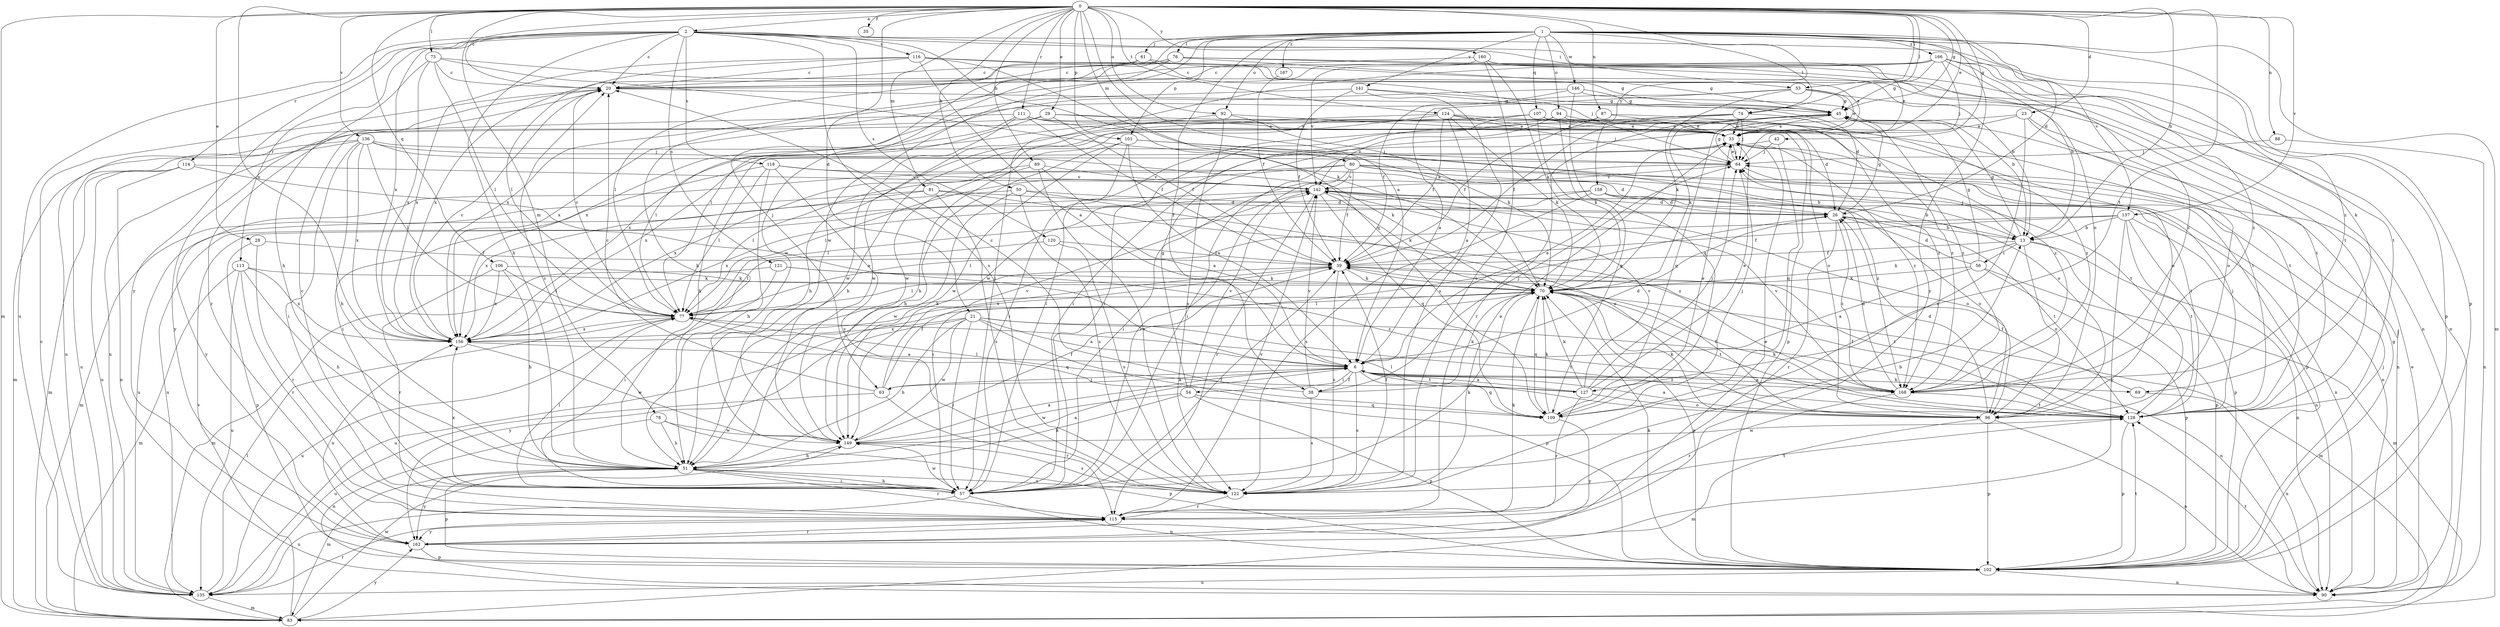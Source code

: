 strict digraph  {
0;
1;
2;
6;
13;
20;
21;
23;
26;
28;
29;
33;
35;
38;
39;
42;
45;
50;
51;
53;
54;
56;
57;
61;
63;
64;
69;
70;
73;
74;
76;
77;
78;
80;
81;
83;
87;
88;
89;
90;
92;
94;
96;
101;
102;
106;
107;
109;
111;
113;
114;
115;
116;
118;
120;
121;
122;
124;
127;
128;
135;
136;
137;
141;
142;
146;
149;
156;
158;
160;
162;
166;
167;
168;
0 -> 2  [label=a];
0 -> 6  [label=a];
0 -> 13  [label=b];
0 -> 20  [label=c];
0 -> 21  [label=d];
0 -> 23  [label=d];
0 -> 28  [label=e];
0 -> 29  [label=e];
0 -> 33  [label=e];
0 -> 35  [label=f];
0 -> 42  [label=g];
0 -> 45  [label=g];
0 -> 50  [label=h];
0 -> 53  [label=i];
0 -> 73  [label=l];
0 -> 74  [label=l];
0 -> 78  [label=m];
0 -> 80  [label=m];
0 -> 81  [label=m];
0 -> 83  [label=m];
0 -> 87  [label=n];
0 -> 88  [label=n];
0 -> 89  [label=n];
0 -> 92  [label=o];
0 -> 101  [label=p];
0 -> 106  [label=q];
0 -> 111  [label=r];
0 -> 124  [label=t];
0 -> 127  [label=t];
0 -> 136  [label=v];
0 -> 137  [label=v];
0 -> 156  [label=x];
0 -> 158  [label=y];
0 -> 160  [label=y];
1 -> 26  [label=d];
1 -> 38  [label=f];
1 -> 61  [label=j];
1 -> 63  [label=j];
1 -> 74  [label=l];
1 -> 76  [label=l];
1 -> 83  [label=m];
1 -> 92  [label=o];
1 -> 94  [label=o];
1 -> 101  [label=p];
1 -> 102  [label=p];
1 -> 107  [label=q];
1 -> 137  [label=v];
1 -> 141  [label=v];
1 -> 146  [label=w];
1 -> 149  [label=w];
1 -> 162  [label=y];
1 -> 166  [label=z];
1 -> 167  [label=z];
1 -> 168  [label=z];
2 -> 20  [label=c];
2 -> 51  [label=h];
2 -> 53  [label=i];
2 -> 69  [label=k];
2 -> 96  [label=o];
2 -> 109  [label=q];
2 -> 113  [label=r];
2 -> 114  [label=r];
2 -> 116  [label=s];
2 -> 118  [label=s];
2 -> 120  [label=s];
2 -> 121  [label=s];
2 -> 122  [label=s];
2 -> 135  [label=u];
2 -> 156  [label=x];
2 -> 162  [label=y];
6 -> 26  [label=d];
6 -> 33  [label=e];
6 -> 38  [label=f];
6 -> 54  [label=i];
6 -> 63  [label=j];
6 -> 69  [label=k];
6 -> 109  [label=q];
6 -> 122  [label=s];
6 -> 127  [label=t];
6 -> 168  [label=z];
13 -> 39  [label=f];
13 -> 45  [label=g];
13 -> 56  [label=i];
13 -> 64  [label=j];
13 -> 70  [label=k];
13 -> 90  [label=n];
13 -> 96  [label=o];
13 -> 102  [label=p];
20 -> 45  [label=g];
20 -> 115  [label=r];
21 -> 6  [label=a];
21 -> 51  [label=h];
21 -> 57  [label=i];
21 -> 90  [label=n];
21 -> 102  [label=p];
21 -> 128  [label=t];
21 -> 149  [label=w];
21 -> 156  [label=x];
21 -> 162  [label=y];
23 -> 33  [label=e];
23 -> 96  [label=o];
23 -> 122  [label=s];
23 -> 128  [label=t];
23 -> 149  [label=w];
26 -> 13  [label=b];
26 -> 45  [label=g];
26 -> 57  [label=i];
26 -> 115  [label=r];
26 -> 128  [label=t];
26 -> 168  [label=z];
28 -> 39  [label=f];
28 -> 102  [label=p];
28 -> 115  [label=r];
29 -> 33  [label=e];
29 -> 39  [label=f];
29 -> 51  [label=h];
29 -> 96  [label=o];
29 -> 162  [label=y];
33 -> 64  [label=j];
33 -> 90  [label=n];
33 -> 156  [label=x];
33 -> 168  [label=z];
38 -> 20  [label=c];
38 -> 64  [label=j];
38 -> 70  [label=k];
38 -> 122  [label=s];
38 -> 142  [label=v];
39 -> 70  [label=k];
39 -> 77  [label=l];
39 -> 122  [label=s];
39 -> 128  [label=t];
39 -> 156  [label=x];
42 -> 57  [label=i];
42 -> 64  [label=j];
42 -> 109  [label=q];
45 -> 33  [label=e];
45 -> 70  [label=k];
45 -> 109  [label=q];
45 -> 115  [label=r];
45 -> 168  [label=z];
50 -> 26  [label=d];
50 -> 96  [label=o];
50 -> 122  [label=s];
50 -> 135  [label=u];
50 -> 149  [label=w];
51 -> 6  [label=a];
51 -> 20  [label=c];
51 -> 57  [label=i];
51 -> 83  [label=m];
51 -> 102  [label=p];
51 -> 115  [label=r];
51 -> 122  [label=s];
51 -> 162  [label=y];
53 -> 6  [label=a];
53 -> 33  [label=e];
53 -> 39  [label=f];
53 -> 45  [label=g];
53 -> 70  [label=k];
53 -> 128  [label=t];
54 -> 45  [label=g];
54 -> 51  [label=h];
54 -> 102  [label=p];
54 -> 109  [label=q];
54 -> 142  [label=v];
54 -> 149  [label=w];
56 -> 6  [label=a];
56 -> 26  [label=d];
56 -> 45  [label=g];
56 -> 70  [label=k];
56 -> 83  [label=m];
56 -> 102  [label=p];
57 -> 13  [label=b];
57 -> 20  [label=c];
57 -> 39  [label=f];
57 -> 51  [label=h];
57 -> 70  [label=k];
57 -> 77  [label=l];
57 -> 102  [label=p];
57 -> 135  [label=u];
57 -> 149  [label=w];
57 -> 156  [label=x];
61 -> 20  [label=c];
61 -> 64  [label=j];
61 -> 77  [label=l];
61 -> 90  [label=n];
63 -> 6  [label=a];
63 -> 20  [label=c];
63 -> 39  [label=f];
63 -> 115  [label=r];
63 -> 135  [label=u];
63 -> 142  [label=v];
64 -> 33  [label=e];
64 -> 45  [label=g];
64 -> 57  [label=i];
64 -> 102  [label=p];
64 -> 142  [label=v];
69 -> 39  [label=f];
69 -> 90  [label=n];
70 -> 77  [label=l];
70 -> 83  [label=m];
70 -> 102  [label=p];
70 -> 109  [label=q];
70 -> 128  [label=t];
70 -> 135  [label=u];
73 -> 20  [label=c];
73 -> 45  [label=g];
73 -> 51  [label=h];
73 -> 70  [label=k];
73 -> 77  [label=l];
73 -> 156  [label=x];
74 -> 33  [label=e];
74 -> 39  [label=f];
74 -> 51  [label=h];
74 -> 57  [label=i];
74 -> 64  [label=j];
74 -> 168  [label=z];
76 -> 13  [label=b];
76 -> 20  [label=c];
76 -> 45  [label=g];
76 -> 51  [label=h];
76 -> 90  [label=n];
76 -> 149  [label=w];
76 -> 156  [label=x];
77 -> 20  [label=c];
77 -> 70  [label=k];
77 -> 109  [label=q];
77 -> 135  [label=u];
77 -> 156  [label=x];
78 -> 51  [label=h];
78 -> 90  [label=n];
78 -> 102  [label=p];
78 -> 149  [label=w];
80 -> 13  [label=b];
80 -> 39  [label=f];
80 -> 57  [label=i];
80 -> 77  [label=l];
80 -> 90  [label=n];
80 -> 128  [label=t];
80 -> 142  [label=v];
80 -> 162  [label=y];
80 -> 168  [label=z];
81 -> 26  [label=d];
81 -> 83  [label=m];
81 -> 122  [label=s];
81 -> 156  [label=x];
81 -> 168  [label=z];
83 -> 142  [label=v];
83 -> 149  [label=w];
83 -> 162  [label=y];
87 -> 33  [label=e];
87 -> 39  [label=f];
87 -> 57  [label=i];
87 -> 168  [label=z];
88 -> 64  [label=j];
88 -> 90  [label=n];
89 -> 6  [label=a];
89 -> 77  [label=l];
89 -> 122  [label=s];
89 -> 142  [label=v];
89 -> 156  [label=x];
90 -> 33  [label=e];
90 -> 128  [label=t];
92 -> 33  [label=e];
92 -> 70  [label=k];
92 -> 122  [label=s];
92 -> 149  [label=w];
94 -> 33  [label=e];
94 -> 51  [label=h];
94 -> 109  [label=q];
94 -> 142  [label=v];
94 -> 168  [label=z];
96 -> 26  [label=d];
96 -> 39  [label=f];
96 -> 70  [label=k];
96 -> 77  [label=l];
96 -> 83  [label=m];
96 -> 90  [label=n];
96 -> 102  [label=p];
101 -> 6  [label=a];
101 -> 51  [label=h];
101 -> 57  [label=i];
101 -> 64  [label=j];
101 -> 96  [label=o];
101 -> 149  [label=w];
102 -> 45  [label=g];
102 -> 64  [label=j];
102 -> 70  [label=k];
102 -> 90  [label=n];
102 -> 128  [label=t];
102 -> 135  [label=u];
106 -> 51  [label=h];
106 -> 70  [label=k];
106 -> 77  [label=l];
106 -> 115  [label=r];
106 -> 156  [label=x];
107 -> 33  [label=e];
107 -> 57  [label=i];
107 -> 70  [label=k];
107 -> 96  [label=o];
107 -> 128  [label=t];
107 -> 135  [label=u];
107 -> 156  [label=x];
109 -> 33  [label=e];
109 -> 64  [label=j];
109 -> 70  [label=k];
109 -> 162  [label=y];
111 -> 26  [label=d];
111 -> 33  [label=e];
111 -> 39  [label=f];
111 -> 77  [label=l];
111 -> 102  [label=p];
111 -> 135  [label=u];
111 -> 149  [label=w];
113 -> 51  [label=h];
113 -> 70  [label=k];
113 -> 83  [label=m];
113 -> 115  [label=r];
113 -> 135  [label=u];
113 -> 156  [label=x];
114 -> 6  [label=a];
114 -> 83  [label=m];
114 -> 90  [label=n];
114 -> 135  [label=u];
114 -> 142  [label=v];
115 -> 70  [label=k];
115 -> 142  [label=v];
115 -> 162  [label=y];
116 -> 6  [label=a];
116 -> 20  [label=c];
116 -> 33  [label=e];
116 -> 70  [label=k];
116 -> 77  [label=l];
116 -> 128  [label=t];
116 -> 156  [label=x];
118 -> 26  [label=d];
118 -> 51  [label=h];
118 -> 57  [label=i];
118 -> 77  [label=l];
118 -> 122  [label=s];
118 -> 142  [label=v];
120 -> 39  [label=f];
120 -> 77  [label=l];
120 -> 122  [label=s];
121 -> 57  [label=i];
121 -> 70  [label=k];
121 -> 83  [label=m];
121 -> 168  [label=z];
122 -> 33  [label=e];
122 -> 39  [label=f];
122 -> 115  [label=r];
122 -> 128  [label=t];
124 -> 6  [label=a];
124 -> 33  [label=e];
124 -> 39  [label=f];
124 -> 51  [label=h];
124 -> 64  [label=j];
124 -> 70  [label=k];
124 -> 149  [label=w];
124 -> 168  [label=z];
127 -> 6  [label=a];
127 -> 33  [label=e];
127 -> 64  [label=j];
127 -> 70  [label=k];
127 -> 77  [label=l];
127 -> 96  [label=o];
127 -> 115  [label=r];
127 -> 142  [label=v];
128 -> 6  [label=a];
128 -> 39  [label=f];
128 -> 64  [label=j];
128 -> 70  [label=k];
128 -> 102  [label=p];
128 -> 149  [label=w];
135 -> 20  [label=c];
135 -> 77  [label=l];
135 -> 83  [label=m];
135 -> 115  [label=r];
136 -> 51  [label=h];
136 -> 57  [label=i];
136 -> 64  [label=j];
136 -> 70  [label=k];
136 -> 77  [label=l];
136 -> 83  [label=m];
136 -> 128  [label=t];
136 -> 135  [label=u];
136 -> 156  [label=x];
137 -> 13  [label=b];
137 -> 39  [label=f];
137 -> 77  [label=l];
137 -> 90  [label=n];
137 -> 102  [label=p];
137 -> 128  [label=t];
137 -> 162  [label=y];
141 -> 26  [label=d];
141 -> 39  [label=f];
141 -> 45  [label=g];
141 -> 122  [label=s];
141 -> 156  [label=x];
142 -> 26  [label=d];
142 -> 70  [label=k];
142 -> 90  [label=n];
142 -> 96  [label=o];
142 -> 109  [label=q];
142 -> 115  [label=r];
142 -> 135  [label=u];
146 -> 13  [label=b];
146 -> 45  [label=g];
146 -> 77  [label=l];
146 -> 109  [label=q];
146 -> 156  [label=x];
149 -> 6  [label=a];
149 -> 39  [label=f];
149 -> 51  [label=h];
149 -> 122  [label=s];
156 -> 6  [label=a];
156 -> 20  [label=c];
156 -> 149  [label=w];
158 -> 13  [label=b];
158 -> 26  [label=d];
158 -> 77  [label=l];
158 -> 96  [label=o];
158 -> 122  [label=s];
158 -> 156  [label=x];
160 -> 20  [label=c];
160 -> 33  [label=e];
160 -> 70  [label=k];
160 -> 122  [label=s];
160 -> 142  [label=v];
160 -> 168  [label=z];
162 -> 33  [label=e];
162 -> 102  [label=p];
162 -> 115  [label=r];
162 -> 156  [label=x];
166 -> 13  [label=b];
166 -> 20  [label=c];
166 -> 45  [label=g];
166 -> 57  [label=i];
166 -> 64  [label=j];
166 -> 102  [label=p];
166 -> 128  [label=t];
166 -> 156  [label=x];
166 -> 168  [label=z];
167 -> 39  [label=f];
168 -> 6  [label=a];
168 -> 26  [label=d];
168 -> 115  [label=r];
168 -> 128  [label=t];
168 -> 142  [label=v];
}
